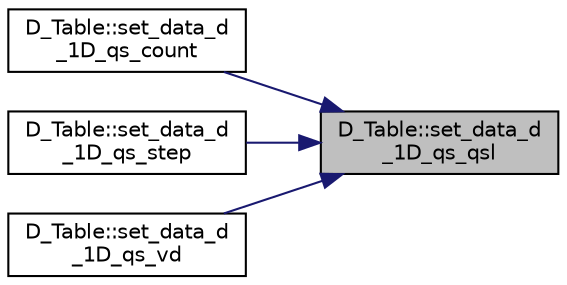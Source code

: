 digraph "D_Table::set_data_d_1D_qs_qsl"
{
 // LATEX_PDF_SIZE
  edge [fontname="Helvetica",fontsize="10",labelfontname="Helvetica",labelfontsize="10"];
  node [fontname="Helvetica",fontsize="10",shape=record];
  rankdir="RL";
  Node1 [label="D_Table::set_data_d\l_1D_qs_qsl",height=0.2,width=0.4,color="black", fillcolor="grey75", style="filled", fontcolor="black",tooltip=" "];
  Node1 -> Node2 [dir="back",color="midnightblue",fontsize="10",style="solid",fontname="Helvetica"];
  Node2 [label="D_Table::set_data_d\l_1D_qs_count",height=0.2,width=0.4,color="black", fillcolor="white", style="filled",URL="$class_d___table.html#a600cb72c92a236fe86445e31613c208a",tooltip=" "];
  Node1 -> Node3 [dir="back",color="midnightblue",fontsize="10",style="solid",fontname="Helvetica"];
  Node3 [label="D_Table::set_data_d\l_1D_qs_step",height=0.2,width=0.4,color="black", fillcolor="white", style="filled",URL="$class_d___table.html#a66bf321c4be6045cfc20b52fba42a4c8",tooltip=" "];
  Node1 -> Node4 [dir="back",color="midnightblue",fontsize="10",style="solid",fontname="Helvetica"];
  Node4 [label="D_Table::set_data_d\l_1D_qs_vd",height=0.2,width=0.4,color="black", fillcolor="white", style="filled",URL="$class_d___table.html#a7af993b001c8b50eba953dcadc4f093a",tooltip=" "];
}
